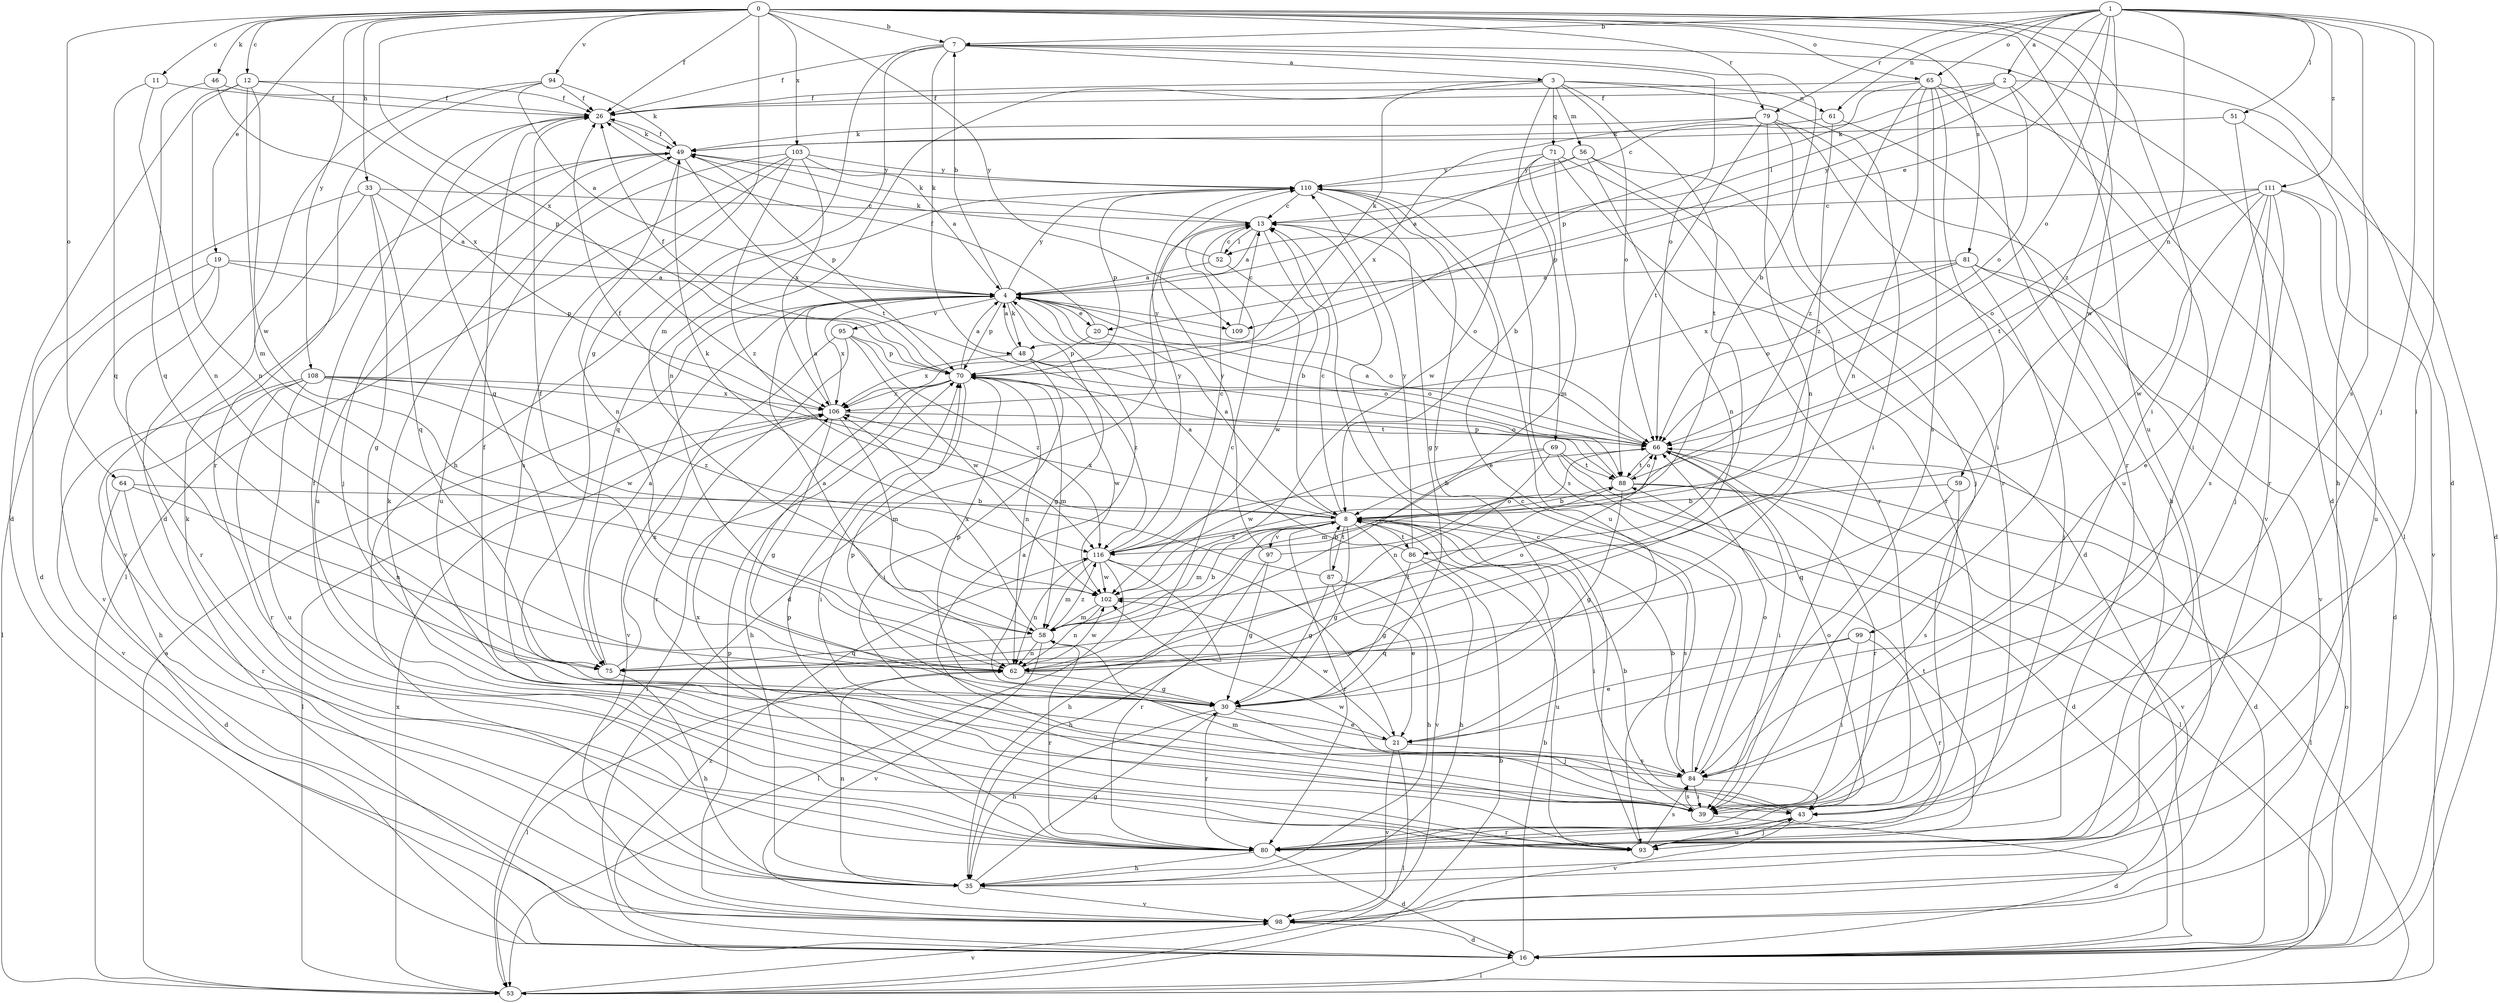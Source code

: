 strict digraph  {
0;
1;
2;
3;
4;
7;
8;
11;
12;
13;
16;
19;
20;
21;
26;
30;
33;
35;
39;
43;
46;
48;
49;
51;
52;
53;
56;
58;
59;
61;
62;
64;
65;
66;
69;
70;
71;
75;
79;
80;
81;
84;
86;
87;
88;
93;
94;
95;
97;
98;
99;
102;
103;
106;
108;
109;
110;
111;
116;
0 -> 7  [label=b];
0 -> 11  [label=c];
0 -> 12  [label=c];
0 -> 16  [label=d];
0 -> 19  [label=e];
0 -> 26  [label=f];
0 -> 30  [label=g];
0 -> 33  [label=h];
0 -> 39  [label=i];
0 -> 46  [label=k];
0 -> 64  [label=o];
0 -> 65  [label=o];
0 -> 79  [label=r];
0 -> 81  [label=s];
0 -> 93  [label=u];
0 -> 94  [label=v];
0 -> 99  [label=w];
0 -> 103  [label=x];
0 -> 106  [label=x];
0 -> 108  [label=y];
0 -> 109  [label=y];
1 -> 2  [label=a];
1 -> 7  [label=b];
1 -> 20  [label=e];
1 -> 39  [label=i];
1 -> 43  [label=j];
1 -> 51  [label=l];
1 -> 59  [label=n];
1 -> 61  [label=n];
1 -> 65  [label=o];
1 -> 66  [label=o];
1 -> 79  [label=r];
1 -> 84  [label=s];
1 -> 109  [label=y];
1 -> 111  [label=z];
1 -> 116  [label=z];
2 -> 13  [label=c];
2 -> 26  [label=f];
2 -> 35  [label=h];
2 -> 39  [label=i];
2 -> 52  [label=l];
2 -> 66  [label=o];
3 -> 26  [label=f];
3 -> 39  [label=i];
3 -> 48  [label=k];
3 -> 56  [label=m];
3 -> 61  [label=n];
3 -> 62  [label=n];
3 -> 66  [label=o];
3 -> 69  [label=p];
3 -> 71  [label=q];
3 -> 86  [label=t];
4 -> 7  [label=b];
4 -> 20  [label=e];
4 -> 30  [label=g];
4 -> 48  [label=k];
4 -> 66  [label=o];
4 -> 70  [label=p];
4 -> 95  [label=v];
4 -> 106  [label=x];
4 -> 109  [label=y];
4 -> 110  [label=y];
7 -> 3  [label=a];
7 -> 8  [label=b];
7 -> 16  [label=d];
7 -> 26  [label=f];
7 -> 35  [label=h];
7 -> 48  [label=k];
7 -> 58  [label=m];
7 -> 66  [label=o];
8 -> 4  [label=a];
8 -> 13  [label=c];
8 -> 26  [label=f];
8 -> 30  [label=g];
8 -> 35  [label=h];
8 -> 39  [label=i];
8 -> 58  [label=m];
8 -> 80  [label=r];
8 -> 84  [label=s];
8 -> 86  [label=t];
8 -> 87  [label=t];
8 -> 97  [label=v];
8 -> 98  [label=v];
8 -> 106  [label=x];
8 -> 116  [label=z];
11 -> 26  [label=f];
11 -> 62  [label=n];
11 -> 75  [label=q];
12 -> 16  [label=d];
12 -> 26  [label=f];
12 -> 58  [label=m];
12 -> 62  [label=n];
12 -> 70  [label=p];
12 -> 102  [label=w];
13 -> 4  [label=a];
13 -> 8  [label=b];
13 -> 16  [label=d];
13 -> 49  [label=k];
13 -> 52  [label=l];
13 -> 66  [label=o];
16 -> 8  [label=b];
16 -> 53  [label=l];
16 -> 66  [label=o];
16 -> 116  [label=z];
19 -> 4  [label=a];
19 -> 53  [label=l];
19 -> 70  [label=p];
19 -> 80  [label=r];
19 -> 98  [label=v];
20 -> 26  [label=f];
20 -> 66  [label=o];
20 -> 70  [label=p];
21 -> 53  [label=l];
21 -> 70  [label=p];
21 -> 84  [label=s];
21 -> 98  [label=v];
21 -> 102  [label=w];
26 -> 49  [label=k];
26 -> 75  [label=q];
30 -> 21  [label=e];
30 -> 35  [label=h];
30 -> 43  [label=j];
30 -> 70  [label=p];
30 -> 80  [label=r];
30 -> 110  [label=y];
33 -> 4  [label=a];
33 -> 13  [label=c];
33 -> 16  [label=d];
33 -> 30  [label=g];
33 -> 75  [label=q];
33 -> 98  [label=v];
35 -> 30  [label=g];
35 -> 49  [label=k];
35 -> 62  [label=n];
35 -> 98  [label=v];
39 -> 4  [label=a];
39 -> 16  [label=d];
39 -> 58  [label=m];
39 -> 84  [label=s];
39 -> 106  [label=x];
43 -> 8  [label=b];
43 -> 66  [label=o];
43 -> 80  [label=r];
43 -> 93  [label=u];
43 -> 98  [label=v];
43 -> 102  [label=w];
46 -> 26  [label=f];
46 -> 75  [label=q];
46 -> 106  [label=x];
48 -> 4  [label=a];
48 -> 39  [label=i];
48 -> 66  [label=o];
48 -> 106  [label=x];
48 -> 116  [label=z];
49 -> 26  [label=f];
49 -> 43  [label=j];
49 -> 62  [label=n];
49 -> 70  [label=p];
49 -> 88  [label=t];
49 -> 93  [label=u];
49 -> 110  [label=y];
51 -> 16  [label=d];
51 -> 49  [label=k];
51 -> 80  [label=r];
52 -> 4  [label=a];
52 -> 13  [label=c];
52 -> 49  [label=k];
52 -> 102  [label=w];
53 -> 4  [label=a];
53 -> 8  [label=b];
53 -> 98  [label=v];
53 -> 106  [label=x];
56 -> 4  [label=a];
56 -> 43  [label=j];
56 -> 62  [label=n];
56 -> 80  [label=r];
56 -> 110  [label=y];
58 -> 8  [label=b];
58 -> 62  [label=n];
58 -> 75  [label=q];
58 -> 80  [label=r];
58 -> 98  [label=v];
58 -> 106  [label=x];
58 -> 116  [label=z];
59 -> 8  [label=b];
59 -> 75  [label=q];
59 -> 84  [label=s];
61 -> 35  [label=h];
61 -> 49  [label=k];
61 -> 116  [label=z];
62 -> 4  [label=a];
62 -> 13  [label=c];
62 -> 26  [label=f];
62 -> 30  [label=g];
62 -> 53  [label=l];
62 -> 66  [label=o];
62 -> 102  [label=w];
64 -> 8  [label=b];
64 -> 16  [label=d];
64 -> 62  [label=n];
64 -> 80  [label=r];
65 -> 26  [label=f];
65 -> 39  [label=i];
65 -> 53  [label=l];
65 -> 62  [label=n];
65 -> 70  [label=p];
65 -> 80  [label=r];
65 -> 84  [label=s];
65 -> 116  [label=z];
66 -> 4  [label=a];
66 -> 8  [label=b];
66 -> 16  [label=d];
66 -> 39  [label=i];
66 -> 80  [label=r];
66 -> 88  [label=t];
69 -> 16  [label=d];
69 -> 53  [label=l];
69 -> 58  [label=m];
69 -> 62  [label=n];
69 -> 88  [label=t];
69 -> 102  [label=w];
70 -> 4  [label=a];
70 -> 26  [label=f];
70 -> 35  [label=h];
70 -> 39  [label=i];
70 -> 53  [label=l];
70 -> 58  [label=m];
70 -> 62  [label=n];
70 -> 102  [label=w];
70 -> 106  [label=x];
71 -> 8  [label=b];
71 -> 16  [label=d];
71 -> 58  [label=m];
71 -> 80  [label=r];
71 -> 102  [label=w];
71 -> 110  [label=y];
75 -> 4  [label=a];
75 -> 35  [label=h];
75 -> 88  [label=t];
75 -> 106  [label=x];
79 -> 49  [label=k];
79 -> 62  [label=n];
79 -> 80  [label=r];
79 -> 88  [label=t];
79 -> 93  [label=u];
79 -> 98  [label=v];
79 -> 106  [label=x];
80 -> 16  [label=d];
80 -> 35  [label=h];
80 -> 70  [label=p];
81 -> 4  [label=a];
81 -> 16  [label=d];
81 -> 43  [label=j];
81 -> 66  [label=o];
81 -> 98  [label=v];
81 -> 106  [label=x];
84 -> 8  [label=b];
84 -> 13  [label=c];
84 -> 26  [label=f];
84 -> 39  [label=i];
84 -> 43  [label=j];
84 -> 66  [label=o];
86 -> 4  [label=a];
86 -> 30  [label=g];
86 -> 35  [label=h];
86 -> 93  [label=u];
86 -> 110  [label=y];
87 -> 8  [label=b];
87 -> 21  [label=e];
87 -> 30  [label=g];
87 -> 35  [label=h];
87 -> 49  [label=k];
88 -> 8  [label=b];
88 -> 30  [label=g];
88 -> 53  [label=l];
88 -> 66  [label=o];
88 -> 70  [label=p];
88 -> 98  [label=v];
93 -> 13  [label=c];
93 -> 26  [label=f];
93 -> 43  [label=j];
93 -> 49  [label=k];
93 -> 84  [label=s];
93 -> 88  [label=t];
94 -> 4  [label=a];
94 -> 16  [label=d];
94 -> 26  [label=f];
94 -> 49  [label=k];
94 -> 80  [label=r];
95 -> 70  [label=p];
95 -> 80  [label=r];
95 -> 98  [label=v];
95 -> 102  [label=w];
95 -> 116  [label=z];
97 -> 30  [label=g];
97 -> 35  [label=h];
97 -> 66  [label=o];
97 -> 110  [label=y];
98 -> 16  [label=d];
98 -> 70  [label=p];
99 -> 21  [label=e];
99 -> 39  [label=i];
99 -> 75  [label=q];
99 -> 80  [label=r];
102 -> 58  [label=m];
102 -> 62  [label=n];
103 -> 4  [label=a];
103 -> 53  [label=l];
103 -> 84  [label=s];
103 -> 93  [label=u];
103 -> 106  [label=x];
103 -> 110  [label=y];
103 -> 116  [label=z];
106 -> 4  [label=a];
106 -> 30  [label=g];
106 -> 53  [label=l];
106 -> 58  [label=m];
106 -> 66  [label=o];
108 -> 35  [label=h];
108 -> 80  [label=r];
108 -> 88  [label=t];
108 -> 93  [label=u];
108 -> 98  [label=v];
108 -> 102  [label=w];
108 -> 106  [label=x];
108 -> 116  [label=z];
109 -> 13  [label=c];
110 -> 13  [label=c];
110 -> 21  [label=e];
110 -> 30  [label=g];
110 -> 70  [label=p];
110 -> 75  [label=q];
110 -> 84  [label=s];
110 -> 93  [label=u];
111 -> 13  [label=c];
111 -> 21  [label=e];
111 -> 43  [label=j];
111 -> 66  [label=o];
111 -> 84  [label=s];
111 -> 88  [label=t];
111 -> 93  [label=u];
111 -> 98  [label=v];
111 -> 102  [label=w];
116 -> 13  [label=c];
116 -> 21  [label=e];
116 -> 53  [label=l];
116 -> 58  [label=m];
116 -> 62  [label=n];
116 -> 80  [label=r];
116 -> 102  [label=w];
116 -> 110  [label=y];
}
